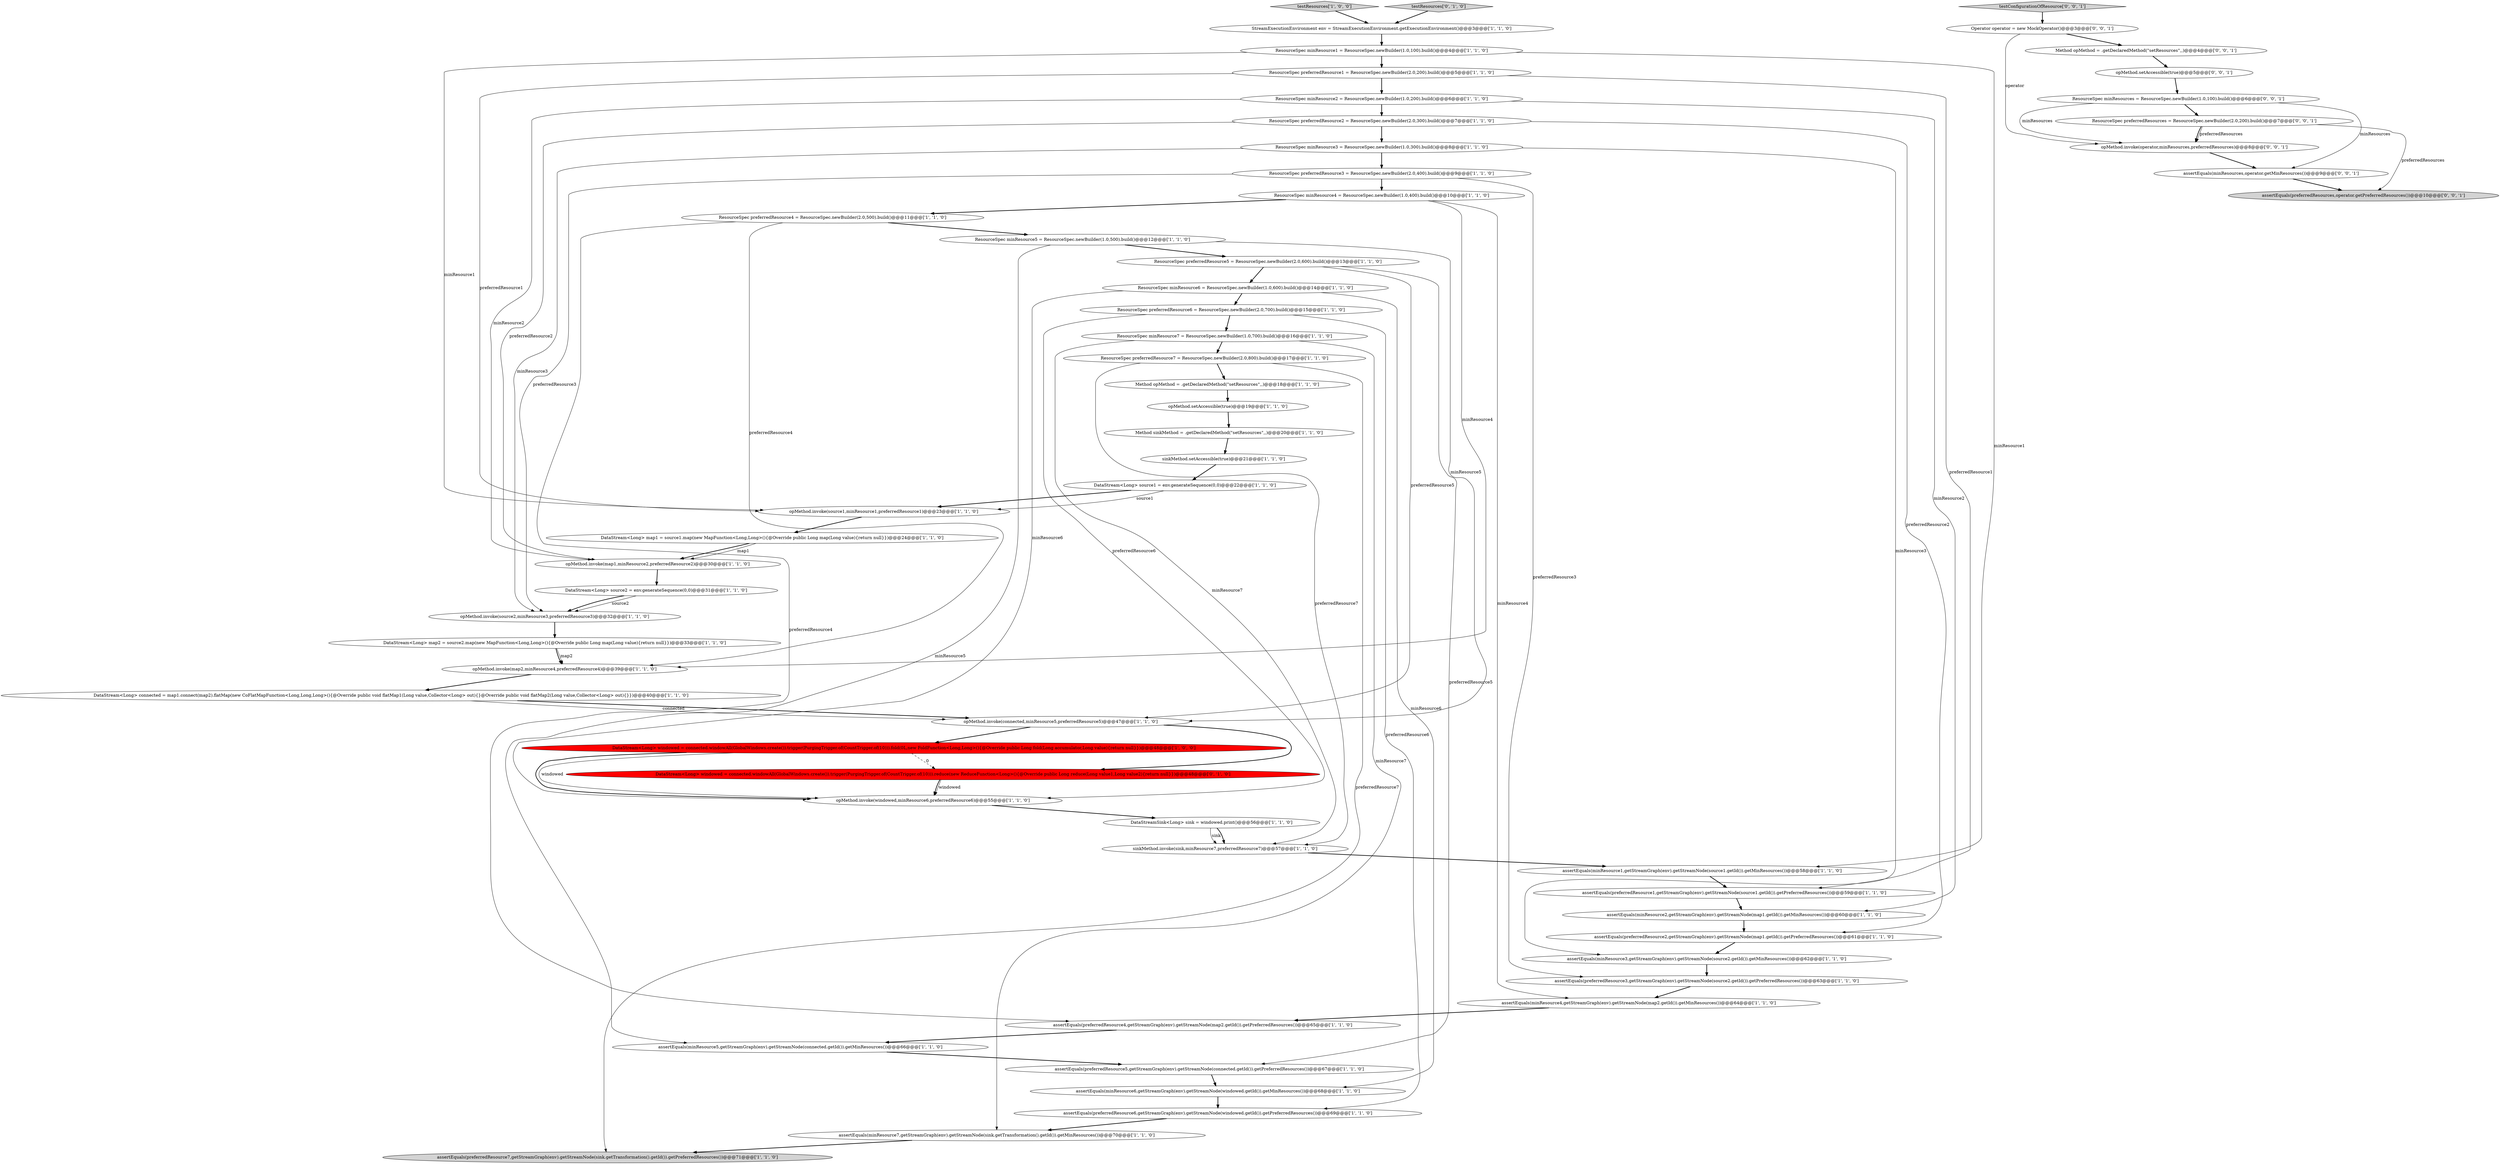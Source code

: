 digraph {
19 [style = filled, label = "StreamExecutionEnvironment env = StreamExecutionEnvironment.getExecutionEnvironment()@@@3@@@['1', '1', '0']", fillcolor = white, shape = ellipse image = "AAA0AAABBB1BBB"];
11 [style = filled, label = "opMethod.invoke(source2,minResource3,preferredResource3)@@@32@@@['1', '1', '0']", fillcolor = white, shape = ellipse image = "AAA0AAABBB1BBB"];
23 [style = filled, label = "testResources['1', '0', '0']", fillcolor = lightgray, shape = diamond image = "AAA0AAABBB1BBB"];
38 [style = filled, label = "assertEquals(minResource6,getStreamGraph(env).getStreamNode(windowed.getId()).getMinResources())@@@68@@@['1', '1', '0']", fillcolor = white, shape = ellipse image = "AAA0AAABBB1BBB"];
55 [style = filled, label = "Method opMethod = .getDeclaredMethod(\"setResources\",,)@@@4@@@['0', '0', '1']", fillcolor = white, shape = ellipse image = "AAA0AAABBB3BBB"];
30 [style = filled, label = "assertEquals(minResource7,getStreamGraph(env).getStreamNode(sink.getTransformation().getId()).getMinResources())@@@70@@@['1', '1', '0']", fillcolor = white, shape = ellipse image = "AAA0AAABBB1BBB"];
14 [style = filled, label = "assertEquals(preferredResource1,getStreamGraph(env).getStreamNode(source1.getId()).getPreferredResources())@@@59@@@['1', '1', '0']", fillcolor = white, shape = ellipse image = "AAA0AAABBB1BBB"];
32 [style = filled, label = "assertEquals(preferredResource5,getStreamGraph(env).getStreamNode(connected.getId()).getPreferredResources())@@@67@@@['1', '1', '0']", fillcolor = white, shape = ellipse image = "AAA0AAABBB1BBB"];
48 [style = filled, label = "testResources['0', '1', '0']", fillcolor = lightgray, shape = diamond image = "AAA0AAABBB2BBB"];
24 [style = filled, label = "ResourceSpec minResource7 = ResourceSpec.newBuilder(1.0,700).build()@@@16@@@['1', '1', '0']", fillcolor = white, shape = ellipse image = "AAA0AAABBB1BBB"];
26 [style = filled, label = "ResourceSpec preferredResource6 = ResourceSpec.newBuilder(2.0,700).build()@@@15@@@['1', '1', '0']", fillcolor = white, shape = ellipse image = "AAA0AAABBB1BBB"];
0 [style = filled, label = "ResourceSpec minResource4 = ResourceSpec.newBuilder(1.0,400).build()@@@10@@@['1', '1', '0']", fillcolor = white, shape = ellipse image = "AAA0AAABBB1BBB"];
15 [style = filled, label = "ResourceSpec preferredResource4 = ResourceSpec.newBuilder(2.0,500).build()@@@11@@@['1', '1', '0']", fillcolor = white, shape = ellipse image = "AAA0AAABBB1BBB"];
33 [style = filled, label = "ResourceSpec minResource1 = ResourceSpec.newBuilder(1.0,100).build()@@@4@@@['1', '1', '0']", fillcolor = white, shape = ellipse image = "AAA0AAABBB1BBB"];
53 [style = filled, label = "opMethod.invoke(operator,minResources,preferredResources)@@@8@@@['0', '0', '1']", fillcolor = white, shape = ellipse image = "AAA0AAABBB3BBB"];
13 [style = filled, label = "ResourceSpec preferredResource2 = ResourceSpec.newBuilder(2.0,300).build()@@@7@@@['1', '1', '0']", fillcolor = white, shape = ellipse image = "AAA0AAABBB1BBB"];
10 [style = filled, label = "ResourceSpec preferredResource5 = ResourceSpec.newBuilder(2.0,600).build()@@@13@@@['1', '1', '0']", fillcolor = white, shape = ellipse image = "AAA0AAABBB1BBB"];
22 [style = filled, label = "sinkMethod.setAccessible(true)@@@21@@@['1', '1', '0']", fillcolor = white, shape = ellipse image = "AAA0AAABBB1BBB"];
34 [style = filled, label = "Method opMethod = .getDeclaredMethod(\"setResources\",,)@@@18@@@['1', '1', '0']", fillcolor = white, shape = ellipse image = "AAA0AAABBB1BBB"];
16 [style = filled, label = "ResourceSpec preferredResource3 = ResourceSpec.newBuilder(2.0,400).build()@@@9@@@['1', '1', '0']", fillcolor = white, shape = ellipse image = "AAA0AAABBB1BBB"];
18 [style = filled, label = "ResourceSpec preferredResource7 = ResourceSpec.newBuilder(2.0,800).build()@@@17@@@['1', '1', '0']", fillcolor = white, shape = ellipse image = "AAA0AAABBB1BBB"];
2 [style = filled, label = "ResourceSpec minResource6 = ResourceSpec.newBuilder(1.0,600).build()@@@14@@@['1', '1', '0']", fillcolor = white, shape = ellipse image = "AAA0AAABBB1BBB"];
40 [style = filled, label = "opMethod.invoke(source1,minResource1,preferredResource1)@@@23@@@['1', '1', '0']", fillcolor = white, shape = ellipse image = "AAA0AAABBB1BBB"];
12 [style = filled, label = "opMethod.invoke(windowed,minResource6,preferredResource6)@@@55@@@['1', '1', '0']", fillcolor = white, shape = ellipse image = "AAA0AAABBB1BBB"];
46 [style = filled, label = "opMethod.invoke(map1,minResource2,preferredResource2)@@@30@@@['1', '1', '0']", fillcolor = white, shape = ellipse image = "AAA0AAABBB1BBB"];
54 [style = filled, label = "opMethod.setAccessible(true)@@@5@@@['0', '0', '1']", fillcolor = white, shape = ellipse image = "AAA0AAABBB3BBB"];
6 [style = filled, label = "DataStream<Long> source1 = env.generateSequence(0,0)@@@22@@@['1', '1', '0']", fillcolor = white, shape = ellipse image = "AAA0AAABBB1BBB"];
17 [style = filled, label = "assertEquals(minResource3,getStreamGraph(env).getStreamNode(source2.getId()).getMinResources())@@@62@@@['1', '1', '0']", fillcolor = white, shape = ellipse image = "AAA0AAABBB1BBB"];
50 [style = filled, label = "assertEquals(minResources,operator.getMinResources())@@@9@@@['0', '0', '1']", fillcolor = white, shape = ellipse image = "AAA0AAABBB3BBB"];
45 [style = filled, label = "DataStreamSink<Long> sink = windowed.print()@@@56@@@['1', '1', '0']", fillcolor = white, shape = ellipse image = "AAA0AAABBB1BBB"];
7 [style = filled, label = "assertEquals(minResource1,getStreamGraph(env).getStreamNode(source1.getId()).getMinResources())@@@58@@@['1', '1', '0']", fillcolor = white, shape = ellipse image = "AAA0AAABBB1BBB"];
47 [style = filled, label = "ResourceSpec preferredResource1 = ResourceSpec.newBuilder(2.0,200).build()@@@5@@@['1', '1', '0']", fillcolor = white, shape = ellipse image = "AAA0AAABBB1BBB"];
58 [style = filled, label = "Operator operator = new MockOperator()@@@3@@@['0', '0', '1']", fillcolor = white, shape = ellipse image = "AAA0AAABBB3BBB"];
20 [style = filled, label = "ResourceSpec minResource5 = ResourceSpec.newBuilder(1.0,500).build()@@@12@@@['1', '1', '0']", fillcolor = white, shape = ellipse image = "AAA0AAABBB1BBB"];
27 [style = filled, label = "Method sinkMethod = .getDeclaredMethod(\"setResources\",,)@@@20@@@['1', '1', '0']", fillcolor = white, shape = ellipse image = "AAA0AAABBB1BBB"];
31 [style = filled, label = "DataStream<Long> source2 = env.generateSequence(0,0)@@@31@@@['1', '1', '0']", fillcolor = white, shape = ellipse image = "AAA0AAABBB1BBB"];
43 [style = filled, label = "opMethod.setAccessible(true)@@@19@@@['1', '1', '0']", fillcolor = white, shape = ellipse image = "AAA0AAABBB1BBB"];
44 [style = filled, label = "opMethod.invoke(map2,minResource4,preferredResource4)@@@39@@@['1', '1', '0']", fillcolor = white, shape = ellipse image = "AAA0AAABBB1BBB"];
29 [style = filled, label = "DataStream<Long> connected = map1.connect(map2).flatMap(new CoFlatMapFunction<Long,Long,Long>(){@Override public void flatMap1(Long value,Collector<Long> out){}@Override public void flatMap2(Long value,Collector<Long> out){}})@@@40@@@['1', '1', '0']", fillcolor = white, shape = ellipse image = "AAA0AAABBB1BBB"];
4 [style = filled, label = "DataStream<Long> windowed = connected.windowAll(GlobalWindows.create()).trigger(PurgingTrigger.of(CountTrigger.of(10))).fold(0L,new FoldFunction<Long,Long>(){@Override public Long fold(Long accumulator,Long value){return null}})@@@48@@@['1', '0', '0']", fillcolor = red, shape = ellipse image = "AAA1AAABBB1BBB"];
52 [style = filled, label = "assertEquals(preferredResources,operator.getPreferredResources())@@@10@@@['0', '0', '1']", fillcolor = lightgray, shape = ellipse image = "AAA0AAABBB3BBB"];
35 [style = filled, label = "opMethod.invoke(connected,minResource5,preferredResource5)@@@47@@@['1', '1', '0']", fillcolor = white, shape = ellipse image = "AAA0AAABBB1BBB"];
49 [style = filled, label = "DataStream<Long> windowed = connected.windowAll(GlobalWindows.create()).trigger(PurgingTrigger.of(CountTrigger.of(10))).reduce(new ReduceFunction<Long>(){@Override public Long reduce(Long value1,Long value2){return null}})@@@48@@@['0', '1', '0']", fillcolor = red, shape = ellipse image = "AAA1AAABBB2BBB"];
1 [style = filled, label = "assertEquals(minResource5,getStreamGraph(env).getStreamNode(connected.getId()).getMinResources())@@@66@@@['1', '1', '0']", fillcolor = white, shape = ellipse image = "AAA0AAABBB1BBB"];
41 [style = filled, label = "assertEquals(preferredResource3,getStreamGraph(env).getStreamNode(source2.getId()).getPreferredResources())@@@63@@@['1', '1', '0']", fillcolor = white, shape = ellipse image = "AAA0AAABBB1BBB"];
56 [style = filled, label = "ResourceSpec minResources = ResourceSpec.newBuilder(1.0,100).build()@@@6@@@['0', '0', '1']", fillcolor = white, shape = ellipse image = "AAA0AAABBB3BBB"];
21 [style = filled, label = "assertEquals(preferredResource7,getStreamGraph(env).getStreamNode(sink.getTransformation().getId()).getPreferredResources())@@@71@@@['1', '1', '0']", fillcolor = lightgray, shape = ellipse image = "AAA0AAABBB1BBB"];
5 [style = filled, label = "assertEquals(preferredResource4,getStreamGraph(env).getStreamNode(map2.getId()).getPreferredResources())@@@65@@@['1', '1', '0']", fillcolor = white, shape = ellipse image = "AAA0AAABBB1BBB"];
25 [style = filled, label = "assertEquals(minResource2,getStreamGraph(env).getStreamNode(map1.getId()).getMinResources())@@@60@@@['1', '1', '0']", fillcolor = white, shape = ellipse image = "AAA0AAABBB1BBB"];
36 [style = filled, label = "sinkMethod.invoke(sink,minResource7,preferredResource7)@@@57@@@['1', '1', '0']", fillcolor = white, shape = ellipse image = "AAA0AAABBB1BBB"];
51 [style = filled, label = "ResourceSpec preferredResources = ResourceSpec.newBuilder(2.0,200).build()@@@7@@@['0', '0', '1']", fillcolor = white, shape = ellipse image = "AAA0AAABBB3BBB"];
37 [style = filled, label = "assertEquals(minResource4,getStreamGraph(env).getStreamNode(map2.getId()).getMinResources())@@@64@@@['1', '1', '0']", fillcolor = white, shape = ellipse image = "AAA0AAABBB1BBB"];
8 [style = filled, label = "assertEquals(preferredResource2,getStreamGraph(env).getStreamNode(map1.getId()).getPreferredResources())@@@61@@@['1', '1', '0']", fillcolor = white, shape = ellipse image = "AAA0AAABBB1BBB"];
39 [style = filled, label = "ResourceSpec minResource3 = ResourceSpec.newBuilder(1.0,300).build()@@@8@@@['1', '1', '0']", fillcolor = white, shape = ellipse image = "AAA0AAABBB1BBB"];
3 [style = filled, label = "ResourceSpec minResource2 = ResourceSpec.newBuilder(1.0,200).build()@@@6@@@['1', '1', '0']", fillcolor = white, shape = ellipse image = "AAA0AAABBB1BBB"];
57 [style = filled, label = "testConfigurationOfResource['0', '0', '1']", fillcolor = lightgray, shape = diamond image = "AAA0AAABBB3BBB"];
42 [style = filled, label = "DataStream<Long> map1 = source1.map(new MapFunction<Long,Long>(){@Override public Long map(Long value){return null}})@@@24@@@['1', '1', '0']", fillcolor = white, shape = ellipse image = "AAA0AAABBB1BBB"];
9 [style = filled, label = "assertEquals(preferredResource6,getStreamGraph(env).getStreamNode(windowed.getId()).getPreferredResources())@@@69@@@['1', '1', '0']", fillcolor = white, shape = ellipse image = "AAA0AAABBB1BBB"];
28 [style = filled, label = "DataStream<Long> map2 = source2.map(new MapFunction<Long,Long>(){@Override public Long map(Long value){return null}})@@@33@@@['1', '1', '0']", fillcolor = white, shape = ellipse image = "AAA0AAABBB1BBB"];
54->56 [style = bold, label=""];
10->32 [style = solid, label="preferredResource5"];
16->0 [style = bold, label=""];
2->26 [style = bold, label=""];
14->25 [style = bold, label=""];
12->45 [style = bold, label=""];
0->37 [style = solid, label="minResource4"];
28->44 [style = solid, label="map2"];
46->31 [style = bold, label=""];
51->53 [style = bold, label=""];
57->58 [style = bold, label=""];
0->15 [style = bold, label=""];
39->11 [style = solid, label="minResource3"];
7->14 [style = bold, label=""];
37->5 [style = bold, label=""];
56->53 [style = solid, label="minResources"];
18->36 [style = solid, label="preferredResource7"];
15->20 [style = bold, label=""];
3->25 [style = solid, label="minResource2"];
26->12 [style = solid, label="preferredResource6"];
3->46 [style = solid, label="minResource2"];
11->28 [style = bold, label=""];
49->12 [style = bold, label=""];
31->11 [style = solid, label="source2"];
42->46 [style = bold, label=""];
17->41 [style = bold, label=""];
26->9 [style = solid, label="preferredResource6"];
41->37 [style = bold, label=""];
13->46 [style = solid, label="preferredResource2"];
4->49 [style = dashed, label="0"];
10->35 [style = solid, label="preferredResource5"];
6->40 [style = solid, label="source1"];
26->24 [style = bold, label=""];
24->18 [style = bold, label=""];
27->22 [style = bold, label=""];
31->11 [style = bold, label=""];
58->53 [style = solid, label="operator"];
56->51 [style = bold, label=""];
8->17 [style = bold, label=""];
5->1 [style = bold, label=""];
51->52 [style = solid, label="preferredResources"];
33->47 [style = bold, label=""];
49->12 [style = solid, label="windowed"];
45->36 [style = solid, label="sink"];
43->27 [style = bold, label=""];
1->32 [style = bold, label=""];
2->38 [style = solid, label="minResource6"];
33->40 [style = solid, label="minResource1"];
10->2 [style = bold, label=""];
29->35 [style = bold, label=""];
22->6 [style = bold, label=""];
20->35 [style = solid, label="minResource5"];
19->33 [style = bold, label=""];
39->16 [style = bold, label=""];
47->14 [style = solid, label="preferredResource1"];
47->3 [style = bold, label=""];
20->1 [style = solid, label="minResource5"];
16->11 [style = solid, label="preferredResource3"];
18->34 [style = bold, label=""];
44->29 [style = bold, label=""];
33->7 [style = solid, label="minResource1"];
0->44 [style = solid, label="minResource4"];
45->36 [style = bold, label=""];
38->9 [style = bold, label=""];
35->49 [style = bold, label=""];
13->39 [style = bold, label=""];
53->50 [style = bold, label=""];
4->12 [style = solid, label="windowed"];
15->5 [style = solid, label="preferredResource4"];
29->35 [style = solid, label="connected"];
30->21 [style = bold, label=""];
18->21 [style = solid, label="preferredResource7"];
23->19 [style = bold, label=""];
51->53 [style = solid, label="preferredResources"];
4->12 [style = bold, label=""];
47->40 [style = solid, label="preferredResource1"];
13->8 [style = solid, label="preferredResource2"];
56->50 [style = solid, label="minResources"];
34->43 [style = bold, label=""];
16->41 [style = solid, label="preferredResource3"];
24->36 [style = solid, label="minResource7"];
9->30 [style = bold, label=""];
58->55 [style = bold, label=""];
2->12 [style = solid, label="minResource6"];
35->4 [style = bold, label=""];
50->52 [style = bold, label=""];
20->10 [style = bold, label=""];
42->46 [style = solid, label="map1"];
32->38 [style = bold, label=""];
15->44 [style = solid, label="preferredResource4"];
36->7 [style = bold, label=""];
39->17 [style = solid, label="minResource3"];
6->40 [style = bold, label=""];
28->44 [style = bold, label=""];
48->19 [style = bold, label=""];
3->13 [style = bold, label=""];
25->8 [style = bold, label=""];
24->30 [style = solid, label="minResource7"];
55->54 [style = bold, label=""];
40->42 [style = bold, label=""];
}
